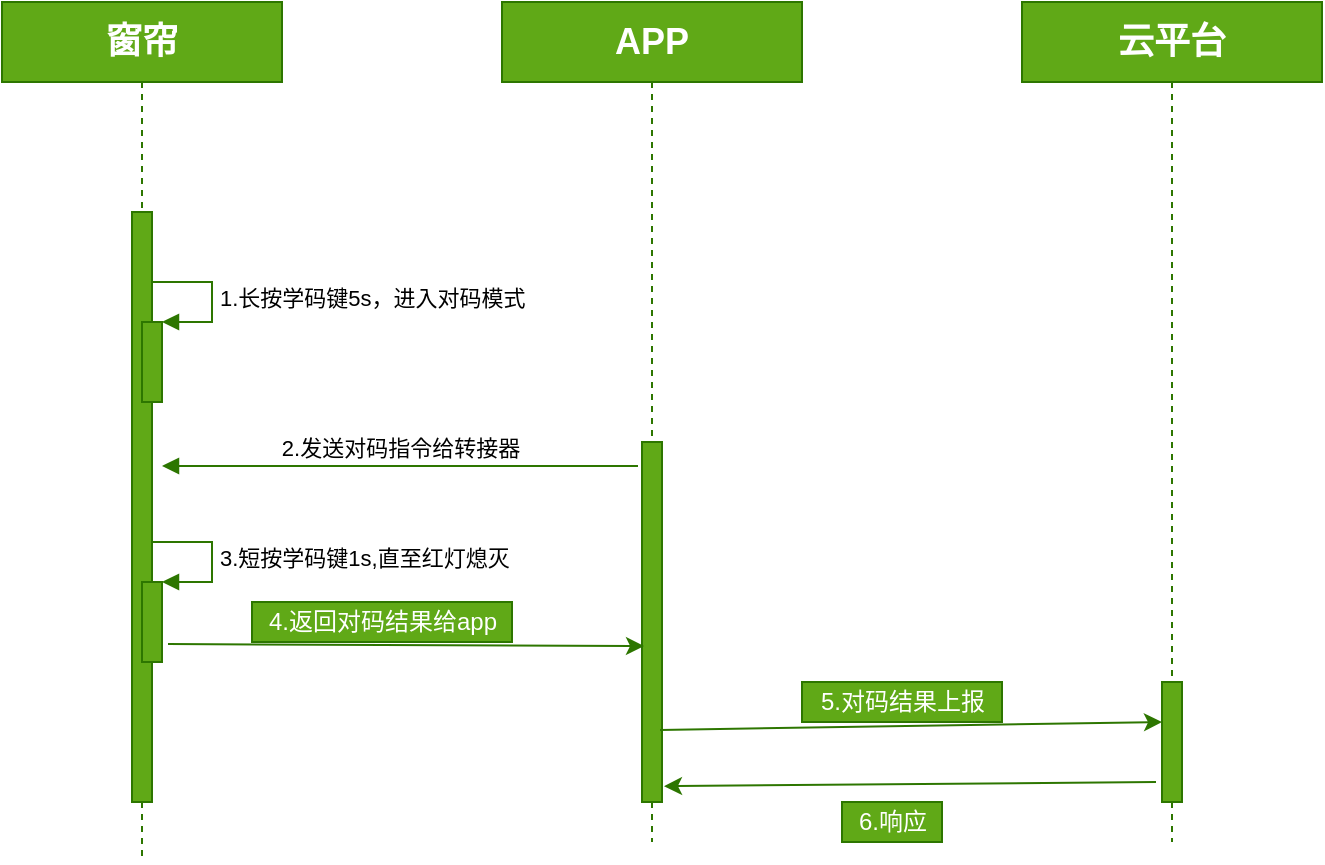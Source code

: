 <mxfile version="15.2.7" type="device"><diagram id="prtHgNgQTEPvFCAcTncT" name="Page-1"><mxGraphModel dx="1422" dy="822" grid="1" gridSize="10" guides="1" tooltips="1" connect="1" arrows="1" fold="1" page="1" pageScale="1" pageWidth="827" pageHeight="1169" math="0" shadow="0"><root><mxCell id="0"/><mxCell id="1" parent="0"/><mxCell id="Ed7M4Ys7D6ARd9d7x3eJ-7" value="&lt;font style=&quot;font-size: 18px&quot;&gt;&lt;b&gt;APP&lt;/b&gt;&lt;/font&gt;" style="shape=umlLifeline;perimeter=lifelinePerimeter;whiteSpace=wrap;html=1;container=1;collapsible=0;recursiveResize=0;outlineConnect=0;fillColor=#60a917;strokeColor=#2D7600;fontColor=#ffffff;" parent="1" vertex="1"><mxGeometry x="360" y="130" width="150" height="420" as="geometry"/></mxCell><mxCell id="Ed7M4Ys7D6ARd9d7x3eJ-8" value="" style="html=1;points=[];perimeter=orthogonalPerimeter;fillColor=#60a917;strokeColor=#2D7600;fontColor=#ffffff;" parent="Ed7M4Ys7D6ARd9d7x3eJ-7" vertex="1"><mxGeometry x="70" y="220" width="10" height="180" as="geometry"/></mxCell><mxCell id="Ed7M4Ys7D6ARd9d7x3eJ-9" value="&lt;font style=&quot;font-size: 18px&quot;&gt;&lt;b&gt;窗帘&lt;/b&gt;&lt;/font&gt;" style="shape=umlLifeline;perimeter=lifelinePerimeter;whiteSpace=wrap;html=1;container=1;collapsible=0;recursiveResize=0;outlineConnect=0;fillColor=#60a917;strokeColor=#2D7600;fontColor=#ffffff;" parent="1" vertex="1"><mxGeometry x="110" y="130" width="140" height="430" as="geometry"/></mxCell><mxCell id="Ed7M4Ys7D6ARd9d7x3eJ-10" value="" style="html=1;points=[];perimeter=orthogonalPerimeter;fillColor=#60a917;strokeColor=#2D7600;fontColor=#ffffff;" parent="Ed7M4Ys7D6ARd9d7x3eJ-9" vertex="1"><mxGeometry x="65" y="105" width="10" height="295" as="geometry"/></mxCell><mxCell id="wubVRI7P0tdLPcXw2Fe7-2" value="" style="html=1;points=[];perimeter=orthogonalPerimeter;fillColor=#60a917;strokeColor=#2D7600;fontColor=#ffffff;" vertex="1" parent="Ed7M4Ys7D6ARd9d7x3eJ-9"><mxGeometry x="70" y="160" width="10" height="40" as="geometry"/></mxCell><mxCell id="wubVRI7P0tdLPcXw2Fe7-3" value="1.长按学码键5s，进入对码模式" style="edgeStyle=orthogonalEdgeStyle;html=1;align=left;spacingLeft=2;endArrow=block;rounded=0;entryX=1;entryY=0;fillColor=#60a917;strokeColor=#2D7600;" edge="1" target="wubVRI7P0tdLPcXw2Fe7-2" parent="Ed7M4Ys7D6ARd9d7x3eJ-9"><mxGeometry relative="1" as="geometry"><mxPoint x="75" y="140" as="sourcePoint"/><Array as="points"><mxPoint x="105" y="140"/></Array></mxGeometry></mxCell><mxCell id="wubVRI7P0tdLPcXw2Fe7-4" value="2.发送对码指令给转接器" style="html=1;verticalAlign=bottom;endArrow=block;fillColor=#60a917;strokeColor=#2D7600;" edge="1" parent="Ed7M4Ys7D6ARd9d7x3eJ-9"><mxGeometry width="80" relative="1" as="geometry"><mxPoint x="318" y="232" as="sourcePoint"/><mxPoint x="80" y="232" as="targetPoint"/></mxGeometry></mxCell><mxCell id="wubVRI7P0tdLPcXw2Fe7-6" value="" style="html=1;points=[];perimeter=orthogonalPerimeter;fillColor=#60a917;strokeColor=#2D7600;fontColor=#ffffff;" vertex="1" parent="Ed7M4Ys7D6ARd9d7x3eJ-9"><mxGeometry x="70" y="290" width="10" height="40" as="geometry"/></mxCell><mxCell id="wubVRI7P0tdLPcXw2Fe7-7" value="3.短按学码键1s,直至红灯熄灭" style="edgeStyle=orthogonalEdgeStyle;html=1;align=left;spacingLeft=2;endArrow=block;rounded=0;entryX=1;entryY=0;fillColor=#60a917;strokeColor=#2D7600;" edge="1" target="wubVRI7P0tdLPcXw2Fe7-6" parent="Ed7M4Ys7D6ARd9d7x3eJ-9"><mxGeometry relative="1" as="geometry"><mxPoint x="75" y="270" as="sourcePoint"/><Array as="points"><mxPoint x="105" y="270"/></Array></mxGeometry></mxCell><mxCell id="Ed7M4Ys7D6ARd9d7x3eJ-11" value="&lt;font style=&quot;font-size: 18px&quot;&gt;&lt;b&gt;云平台&lt;/b&gt;&lt;/font&gt;" style="shape=umlLifeline;perimeter=lifelinePerimeter;whiteSpace=wrap;html=1;container=1;collapsible=0;recursiveResize=0;outlineConnect=0;fillColor=#60a917;strokeColor=#2D7600;fontColor=#ffffff;" parent="1" vertex="1"><mxGeometry x="620" y="130" width="150" height="420" as="geometry"/></mxCell><mxCell id="Ed7M4Ys7D6ARd9d7x3eJ-12" value="" style="html=1;points=[];perimeter=orthogonalPerimeter;fillColor=#60a917;strokeColor=#2D7600;fontColor=#ffffff;" parent="Ed7M4Ys7D6ARd9d7x3eJ-11" vertex="1"><mxGeometry x="70" y="340" width="10" height="60" as="geometry"/></mxCell><mxCell id="wubVRI7P0tdLPcXw2Fe7-8" value="" style="endArrow=classic;html=1;exitX=1.3;exitY=0.775;exitDx=0;exitDy=0;exitPerimeter=0;entryX=0.1;entryY=0.567;entryDx=0;entryDy=0;entryPerimeter=0;fillColor=#60a917;strokeColor=#2D7600;" edge="1" parent="1" source="wubVRI7P0tdLPcXw2Fe7-6" target="Ed7M4Ys7D6ARd9d7x3eJ-8"><mxGeometry width="50" height="50" relative="1" as="geometry"><mxPoint x="240" y="460" as="sourcePoint"/><mxPoint x="290" y="410" as="targetPoint"/></mxGeometry></mxCell><mxCell id="wubVRI7P0tdLPcXw2Fe7-9" value="4.返回对码结果给app" style="text;html=1;align=center;verticalAlign=middle;resizable=0;points=[];autosize=1;strokeColor=#2D7600;fillColor=#60a917;fontColor=#ffffff;" vertex="1" parent="1"><mxGeometry x="235" y="430" width="130" height="20" as="geometry"/></mxCell><mxCell id="wubVRI7P0tdLPcXw2Fe7-10" value="" style="endArrow=classic;html=1;exitX=0.9;exitY=0.8;exitDx=0;exitDy=0;exitPerimeter=0;fillColor=#60a917;strokeColor=#2D7600;" edge="1" parent="1" source="Ed7M4Ys7D6ARd9d7x3eJ-8"><mxGeometry width="50" height="50" relative="1" as="geometry"><mxPoint x="560" y="550" as="sourcePoint"/><mxPoint x="690" y="490" as="targetPoint"/></mxGeometry></mxCell><mxCell id="wubVRI7P0tdLPcXw2Fe7-11" value="" style="endArrow=classic;html=1;exitX=-0.3;exitY=0.833;exitDx=0;exitDy=0;exitPerimeter=0;entryX=1.1;entryY=0.956;entryDx=0;entryDy=0;entryPerimeter=0;fillColor=#60a917;strokeColor=#2D7600;" edge="1" parent="1" source="Ed7M4Ys7D6ARd9d7x3eJ-12" target="Ed7M4Ys7D6ARd9d7x3eJ-8"><mxGeometry width="50" height="50" relative="1" as="geometry"><mxPoint x="610" y="570" as="sourcePoint"/><mxPoint x="450" y="520" as="targetPoint"/></mxGeometry></mxCell><mxCell id="wubVRI7P0tdLPcXw2Fe7-12" value="5.对码结果上报" style="text;html=1;align=center;verticalAlign=middle;resizable=0;points=[];autosize=1;strokeColor=#2D7600;fillColor=#60a917;fontColor=#ffffff;" vertex="1" parent="1"><mxGeometry x="510" y="470" width="100" height="20" as="geometry"/></mxCell><mxCell id="wubVRI7P0tdLPcXw2Fe7-13" value="6.响应" style="text;html=1;align=center;verticalAlign=middle;resizable=0;points=[];autosize=1;strokeColor=#2D7600;fillColor=#60a917;fontColor=#ffffff;" vertex="1" parent="1"><mxGeometry x="530" y="530" width="50" height="20" as="geometry"/></mxCell></root></mxGraphModel></diagram></mxfile>